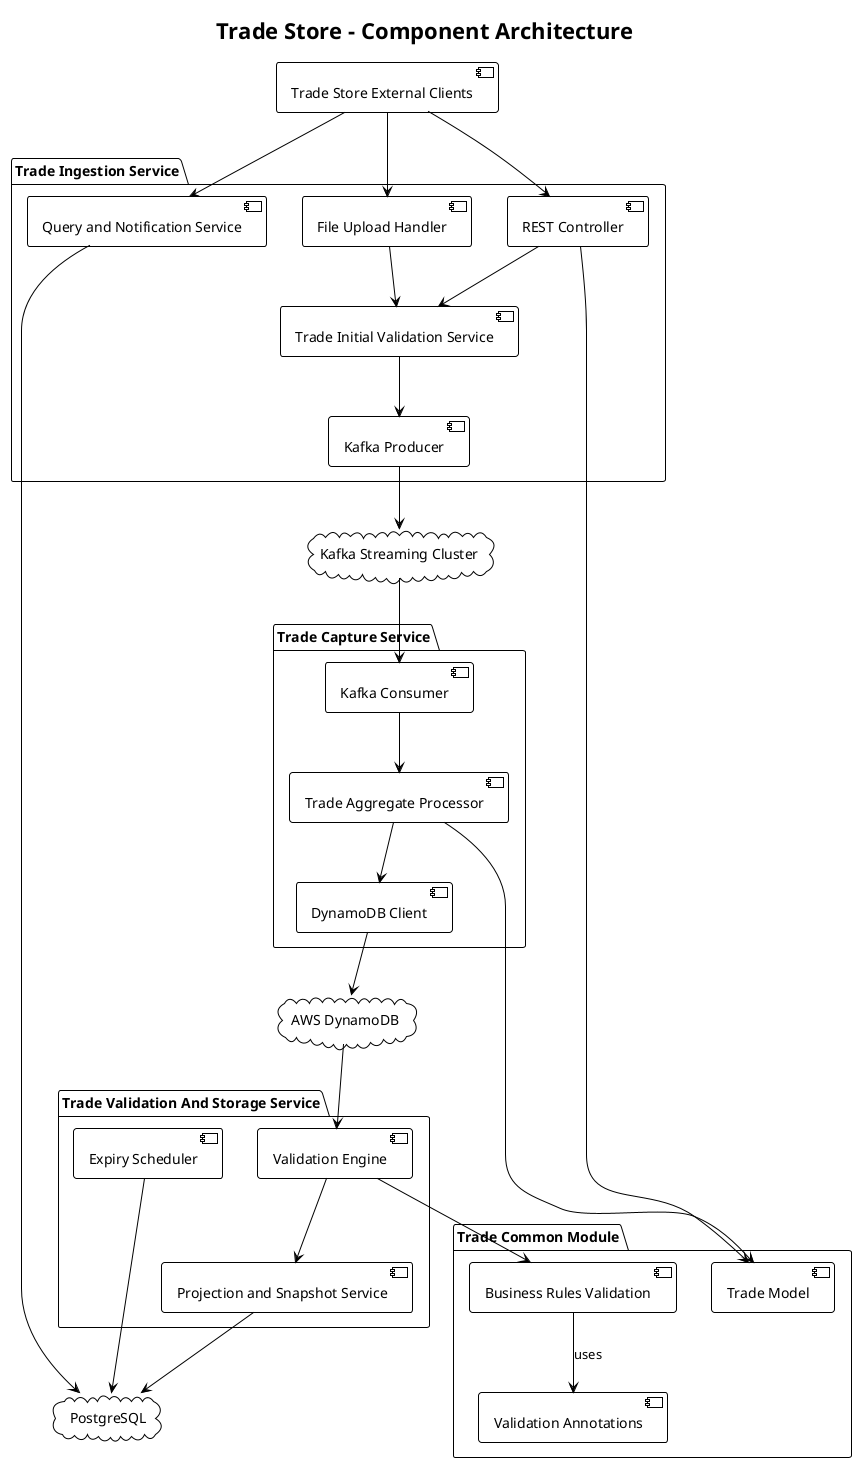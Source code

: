 @startuml
!theme plain
title Trade Store - Component Architecture

' External Systems 
component "Trade Store External Clients" as clients
cloud "Kafka Streaming Cluster" as kafka
cloud "AWS DynamoDB" as dynamodb
cloud "PostgreSQL" as postgres

package "Trade Ingestion Service" {
    [REST Controller] as restController
    [File Upload Handler] as fileHandler
    [Kafka Producer] as kafkaProducer
    [Trade Initial Validation Service] as initialValidation
    [Query and Notification Service] as queryService
}

package "Trade Capture Service" {
    [Kafka Consumer] as kafkaConsumer
    [Trade Aggregate Processor] as tradeProcessor
    [DynamoDB Client] as dynamoClient
}

package "Trade Validation And Storage Service" {
    [Validation Engine] as validationEngine
    [Projection and Snapshot Service] as projectionService
    [Expiry Scheduler] as expiryScheduler
}

package "Trade Common Module" {
    [Trade Model] as tradeModel
    [Validation Annotations] as validationAnnotations
    [Business Rules Validation] as commonValidation
}

clients --> restController
clients --> fileHandler
clients --> queryService

fileHandler --> initialValidation
restController --> initialValidation
initialValidation --> kafkaProducer
kafkaProducer --> kafka

kafka --> kafkaConsumer
kafkaConsumer --> tradeProcessor
tradeProcessor --> dynamoClient
dynamoClient --> dynamodb

dynamodb --> validationEngine
validationEngine --> projectionService
projectionService --> postgres

queryService --> postgres
expiryScheduler --> postgres

validationEngine --> commonValidation
commonValidation --> validationAnnotations : uses
tradeProcessor --> tradeModel
restController --> tradeModel

@enduml
